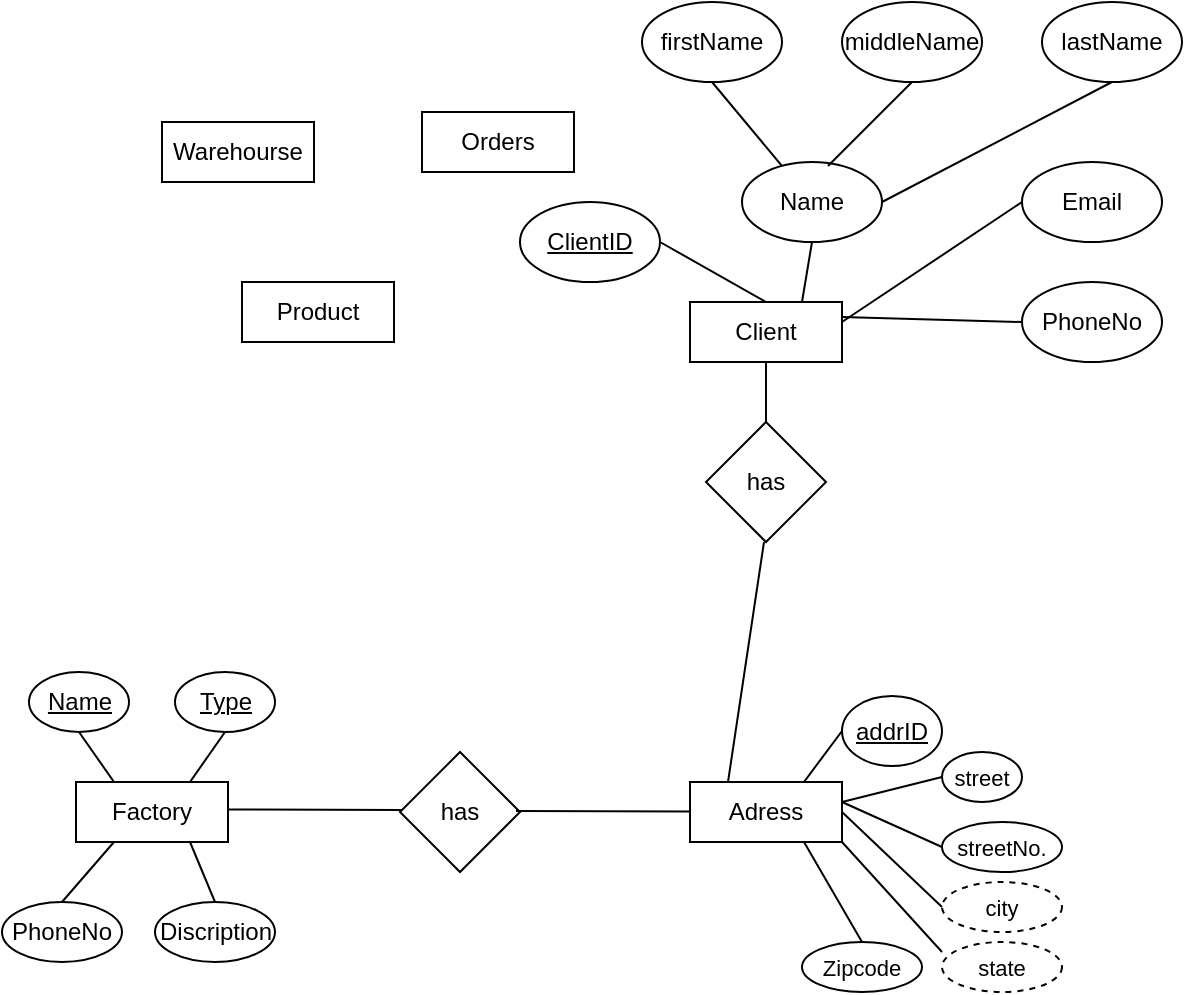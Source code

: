 <mxfile version="19.0.0" type="github">
  <diagram id="euGVbijHBK79JXhbVK_S" name="Page-1">
    <mxGraphModel dx="868" dy="450" grid="1" gridSize="10" guides="1" tooltips="1" connect="1" arrows="1" fold="1" page="1" pageScale="1" pageWidth="827" pageHeight="1169" math="0" shadow="0">
      <root>
        <mxCell id="0" />
        <mxCell id="1" parent="0" />
        <mxCell id="8rBcMEOyOnEWWZbrD7cP-1" value="Client" style="rounded=0;whiteSpace=wrap;html=1;" vertex="1" parent="1">
          <mxGeometry x="464" y="370" width="76" height="30" as="geometry" />
        </mxCell>
        <mxCell id="8rBcMEOyOnEWWZbrD7cP-2" value="Name" style="ellipse;whiteSpace=wrap;html=1;" vertex="1" parent="1">
          <mxGeometry x="490" y="300" width="70" height="40" as="geometry" />
        </mxCell>
        <mxCell id="8rBcMEOyOnEWWZbrD7cP-3" value="" style="endArrow=none;html=1;rounded=0;entryX=0.5;entryY=1;entryDx=0;entryDy=0;" edge="1" parent="1" target="8rBcMEOyOnEWWZbrD7cP-2">
          <mxGeometry width="50" height="50" relative="1" as="geometry">
            <mxPoint x="520" y="370" as="sourcePoint" />
            <mxPoint x="570" y="320" as="targetPoint" />
          </mxGeometry>
        </mxCell>
        <mxCell id="8rBcMEOyOnEWWZbrD7cP-5" value="firstName" style="ellipse;whiteSpace=wrap;html=1;" vertex="1" parent="1">
          <mxGeometry x="440" y="220" width="70" height="40" as="geometry" />
        </mxCell>
        <mxCell id="8rBcMEOyOnEWWZbrD7cP-7" value="" style="endArrow=none;html=1;rounded=0;entryX=0.5;entryY=1;entryDx=0;entryDy=0;" edge="1" parent="1" source="8rBcMEOyOnEWWZbrD7cP-2" target="8rBcMEOyOnEWWZbrD7cP-5">
          <mxGeometry width="50" height="50" relative="1" as="geometry">
            <mxPoint x="592" y="315" as="sourcePoint" />
            <mxPoint x="642" y="295" as="targetPoint" />
          </mxGeometry>
        </mxCell>
        <mxCell id="8rBcMEOyOnEWWZbrD7cP-8" value="middleName" style="ellipse;whiteSpace=wrap;html=1;" vertex="1" parent="1">
          <mxGeometry x="540" y="220" width="70" height="40" as="geometry" />
        </mxCell>
        <mxCell id="8rBcMEOyOnEWWZbrD7cP-9" value="" style="endArrow=none;html=1;rounded=0;entryX=0.5;entryY=1;entryDx=0;entryDy=0;exitX=0.614;exitY=0.05;exitDx=0;exitDy=0;exitPerimeter=0;" edge="1" parent="1" source="8rBcMEOyOnEWWZbrD7cP-2" target="8rBcMEOyOnEWWZbrD7cP-8">
          <mxGeometry width="50" height="50" relative="1" as="geometry">
            <mxPoint x="602" y="325" as="sourcePoint" />
            <mxPoint x="652" y="305" as="targetPoint" />
          </mxGeometry>
        </mxCell>
        <mxCell id="8rBcMEOyOnEWWZbrD7cP-10" value="lastName" style="ellipse;whiteSpace=wrap;html=1;" vertex="1" parent="1">
          <mxGeometry x="640" y="220" width="70" height="40" as="geometry" />
        </mxCell>
        <mxCell id="8rBcMEOyOnEWWZbrD7cP-11" value="" style="endArrow=none;html=1;rounded=0;entryX=0.5;entryY=1;entryDx=0;entryDy=0;exitX=1;exitY=0.5;exitDx=0;exitDy=0;" edge="1" parent="1" source="8rBcMEOyOnEWWZbrD7cP-2" target="8rBcMEOyOnEWWZbrD7cP-10">
          <mxGeometry width="50" height="50" relative="1" as="geometry">
            <mxPoint x="590" y="340" as="sourcePoint" />
            <mxPoint x="650" y="350" as="targetPoint" />
          </mxGeometry>
        </mxCell>
        <mxCell id="8rBcMEOyOnEWWZbrD7cP-12" value="&lt;u&gt;ClientID&lt;/u&gt;" style="ellipse;whiteSpace=wrap;html=1;" vertex="1" parent="1">
          <mxGeometry x="379" y="320" width="70" height="40" as="geometry" />
        </mxCell>
        <mxCell id="8rBcMEOyOnEWWZbrD7cP-14" value="" style="endArrow=none;html=1;rounded=0;entryX=1;entryY=0.5;entryDx=0;entryDy=0;exitX=0.5;exitY=0;exitDx=0;exitDy=0;" edge="1" parent="1" source="8rBcMEOyOnEWWZbrD7cP-1" target="8rBcMEOyOnEWWZbrD7cP-12">
          <mxGeometry width="50" height="50" relative="1" as="geometry">
            <mxPoint x="560" y="510" as="sourcePoint" />
            <mxPoint x="610" y="460" as="targetPoint" />
          </mxGeometry>
        </mxCell>
        <mxCell id="8rBcMEOyOnEWWZbrD7cP-15" value="Adress" style="rounded=0;whiteSpace=wrap;html=1;" vertex="1" parent="1">
          <mxGeometry x="464" y="610" width="76" height="30" as="geometry" />
        </mxCell>
        <mxCell id="8rBcMEOyOnEWWZbrD7cP-16" value="Factory" style="rounded=0;whiteSpace=wrap;html=1;" vertex="1" parent="1">
          <mxGeometry x="157" y="610" width="76" height="30" as="geometry" />
        </mxCell>
        <mxCell id="8rBcMEOyOnEWWZbrD7cP-17" value="Product" style="rounded=0;whiteSpace=wrap;html=1;" vertex="1" parent="1">
          <mxGeometry x="240" y="360" width="76" height="30" as="geometry" />
        </mxCell>
        <mxCell id="8rBcMEOyOnEWWZbrD7cP-18" value="Orders" style="rounded=0;whiteSpace=wrap;html=1;" vertex="1" parent="1">
          <mxGeometry x="330" y="275" width="76" height="30" as="geometry" />
        </mxCell>
        <mxCell id="8rBcMEOyOnEWWZbrD7cP-19" value="Warehourse" style="rounded=0;whiteSpace=wrap;html=1;" vertex="1" parent="1">
          <mxGeometry x="200" y="280" width="76" height="30" as="geometry" />
        </mxCell>
        <mxCell id="8rBcMEOyOnEWWZbrD7cP-20" value="has" style="rhombus;whiteSpace=wrap;html=1;" vertex="1" parent="1">
          <mxGeometry x="472" y="430" width="60" height="60" as="geometry" />
        </mxCell>
        <mxCell id="8rBcMEOyOnEWWZbrD7cP-21" value="" style="endArrow=none;html=1;rounded=0;entryX=0.5;entryY=1;entryDx=0;entryDy=0;exitX=0.5;exitY=0;exitDx=0;exitDy=0;" edge="1" parent="1" source="8rBcMEOyOnEWWZbrD7cP-20" target="8rBcMEOyOnEWWZbrD7cP-1">
          <mxGeometry width="50" height="50" relative="1" as="geometry">
            <mxPoint x="512" y="425" as="sourcePoint" />
            <mxPoint x="485" y="395" as="targetPoint" />
          </mxGeometry>
        </mxCell>
        <mxCell id="8rBcMEOyOnEWWZbrD7cP-23" value="" style="endArrow=none;html=1;rounded=0;exitX=0.25;exitY=0;exitDx=0;exitDy=0;" edge="1" parent="1" source="8rBcMEOyOnEWWZbrD7cP-15">
          <mxGeometry width="50" height="50" relative="1" as="geometry">
            <mxPoint x="501" y="510" as="sourcePoint" />
            <mxPoint x="501" y="490" as="targetPoint" />
          </mxGeometry>
        </mxCell>
        <mxCell id="8rBcMEOyOnEWWZbrD7cP-24" value="Email" style="ellipse;whiteSpace=wrap;html=1;" vertex="1" parent="1">
          <mxGeometry x="630" y="300" width="70" height="40" as="geometry" />
        </mxCell>
        <mxCell id="8rBcMEOyOnEWWZbrD7cP-25" value="PhoneNo" style="ellipse;whiteSpace=wrap;html=1;" vertex="1" parent="1">
          <mxGeometry x="630" y="360" width="70" height="40" as="geometry" />
        </mxCell>
        <mxCell id="8rBcMEOyOnEWWZbrD7cP-26" value="" style="endArrow=none;html=1;rounded=0;entryX=0;entryY=0.5;entryDx=0;entryDy=0;" edge="1" parent="1" target="8rBcMEOyOnEWWZbrD7cP-24">
          <mxGeometry width="50" height="50" relative="1" as="geometry">
            <mxPoint x="540" y="380" as="sourcePoint" />
            <mxPoint x="538" y="350" as="targetPoint" />
          </mxGeometry>
        </mxCell>
        <mxCell id="8rBcMEOyOnEWWZbrD7cP-27" value="" style="endArrow=none;html=1;rounded=0;entryX=0;entryY=0.5;entryDx=0;entryDy=0;exitX=1;exitY=0.25;exitDx=0;exitDy=0;" edge="1" parent="1" source="8rBcMEOyOnEWWZbrD7cP-1" target="8rBcMEOyOnEWWZbrD7cP-25">
          <mxGeometry width="50" height="50" relative="1" as="geometry">
            <mxPoint x="550" y="390" as="sourcePoint" />
            <mxPoint x="640" y="330" as="targetPoint" />
          </mxGeometry>
        </mxCell>
        <mxCell id="8rBcMEOyOnEWWZbrD7cP-30" value="&lt;u&gt;Name&lt;/u&gt;" style="ellipse;whiteSpace=wrap;html=1;" vertex="1" parent="1">
          <mxGeometry x="133.5" y="555" width="50" height="30" as="geometry" />
        </mxCell>
        <mxCell id="8rBcMEOyOnEWWZbrD7cP-31" value="&lt;u&gt;Type&lt;/u&gt;" style="ellipse;whiteSpace=wrap;html=1;" vertex="1" parent="1">
          <mxGeometry x="206.5" y="555" width="50" height="30" as="geometry" />
        </mxCell>
        <mxCell id="8rBcMEOyOnEWWZbrD7cP-32" value="has" style="rhombus;whiteSpace=wrap;html=1;" vertex="1" parent="1">
          <mxGeometry x="319" y="595" width="60" height="60" as="geometry" />
        </mxCell>
        <mxCell id="8rBcMEOyOnEWWZbrD7cP-33" value="" style="endArrow=none;html=1;rounded=0;exitX=1;exitY=0.25;exitDx=0;exitDy=0;" edge="1" parent="1">
          <mxGeometry width="50" height="50" relative="1" as="geometry">
            <mxPoint x="233" y="623.75" as="sourcePoint" />
            <mxPoint x="320" y="624" as="targetPoint" />
          </mxGeometry>
        </mxCell>
        <mxCell id="8rBcMEOyOnEWWZbrD7cP-34" value="" style="endArrow=none;html=1;rounded=0;exitX=1;exitY=0.25;exitDx=0;exitDy=0;" edge="1" parent="1">
          <mxGeometry width="50" height="50" relative="1" as="geometry">
            <mxPoint x="377" y="624.5" as="sourcePoint" />
            <mxPoint x="464" y="624.75" as="targetPoint" />
          </mxGeometry>
        </mxCell>
        <mxCell id="8rBcMEOyOnEWWZbrD7cP-35" value="" style="endArrow=none;html=1;rounded=0;exitX=0.75;exitY=0;exitDx=0;exitDy=0;entryX=0.5;entryY=1;entryDx=0;entryDy=0;" edge="1" parent="1" source="8rBcMEOyOnEWWZbrD7cP-16" target="8rBcMEOyOnEWWZbrD7cP-31">
          <mxGeometry width="50" height="50" relative="1" as="geometry">
            <mxPoint x="243" y="633.75" as="sourcePoint" />
            <mxPoint x="330" y="634" as="targetPoint" />
          </mxGeometry>
        </mxCell>
        <mxCell id="8rBcMEOyOnEWWZbrD7cP-36" value="" style="endArrow=none;html=1;rounded=0;exitX=0.25;exitY=0;exitDx=0;exitDy=0;entryX=0.5;entryY=1;entryDx=0;entryDy=0;" edge="1" parent="1" source="8rBcMEOyOnEWWZbrD7cP-16" target="8rBcMEOyOnEWWZbrD7cP-30">
          <mxGeometry width="50" height="50" relative="1" as="geometry">
            <mxPoint x="224" y="620" as="sourcePoint" />
            <mxPoint x="241.5" y="595" as="targetPoint" />
          </mxGeometry>
        </mxCell>
        <mxCell id="8rBcMEOyOnEWWZbrD7cP-37" value="PhoneNo" style="ellipse;whiteSpace=wrap;html=1;" vertex="1" parent="1">
          <mxGeometry x="120" y="670" width="60" height="30" as="geometry" />
        </mxCell>
        <mxCell id="8rBcMEOyOnEWWZbrD7cP-38" value="Discription" style="ellipse;whiteSpace=wrap;html=1;" vertex="1" parent="1">
          <mxGeometry x="196.5" y="670" width="60" height="30" as="geometry" />
        </mxCell>
        <mxCell id="8rBcMEOyOnEWWZbrD7cP-39" value="" style="endArrow=none;html=1;rounded=0;exitX=0.5;exitY=0;exitDx=0;exitDy=0;entryX=0.25;entryY=1;entryDx=0;entryDy=0;" edge="1" parent="1" source="8rBcMEOyOnEWWZbrD7cP-37" target="8rBcMEOyOnEWWZbrD7cP-16">
          <mxGeometry width="50" height="50" relative="1" as="geometry">
            <mxPoint x="186" y="664" as="sourcePoint" />
            <mxPoint x="168.5" y="639" as="targetPoint" />
          </mxGeometry>
        </mxCell>
        <mxCell id="8rBcMEOyOnEWWZbrD7cP-40" value="" style="endArrow=none;html=1;rounded=0;exitX=0.75;exitY=1;exitDx=0;exitDy=0;entryX=0.5;entryY=0;entryDx=0;entryDy=0;" edge="1" parent="1" source="8rBcMEOyOnEWWZbrD7cP-16" target="8rBcMEOyOnEWWZbrD7cP-38">
          <mxGeometry width="50" height="50" relative="1" as="geometry">
            <mxPoint x="224" y="620" as="sourcePoint" />
            <mxPoint x="241.5" y="595" as="targetPoint" />
          </mxGeometry>
        </mxCell>
        <mxCell id="8rBcMEOyOnEWWZbrD7cP-41" value="&lt;u&gt;addrID&lt;/u&gt;" style="ellipse;whiteSpace=wrap;html=1;" vertex="1" parent="1">
          <mxGeometry x="540" y="567" width="50" height="35" as="geometry" />
        </mxCell>
        <mxCell id="8rBcMEOyOnEWWZbrD7cP-42" value="" style="endArrow=none;html=1;rounded=0;exitX=0.75;exitY=0;exitDx=0;exitDy=0;entryX=0;entryY=0.5;entryDx=0;entryDy=0;" edge="1" parent="1" source="8rBcMEOyOnEWWZbrD7cP-15" target="8rBcMEOyOnEWWZbrD7cP-41">
          <mxGeometry width="50" height="50" relative="1" as="geometry">
            <mxPoint x="224" y="620" as="sourcePoint" />
            <mxPoint x="241.5" y="595" as="targetPoint" />
          </mxGeometry>
        </mxCell>
        <mxCell id="8rBcMEOyOnEWWZbrD7cP-44" value="&lt;font style=&quot;font-size: 11px;&quot;&gt;street&lt;/font&gt;" style="ellipse;whiteSpace=wrap;html=1;fontSize=9;" vertex="1" parent="1">
          <mxGeometry x="590" y="595" width="40" height="25" as="geometry" />
        </mxCell>
        <mxCell id="8rBcMEOyOnEWWZbrD7cP-46" value="&lt;font style=&quot;font-size: 11px;&quot;&gt;streetNo.&lt;/font&gt;" style="ellipse;whiteSpace=wrap;html=1;fontSize=9;" vertex="1" parent="1">
          <mxGeometry x="590" y="630" width="60" height="25" as="geometry" />
        </mxCell>
        <mxCell id="8rBcMEOyOnEWWZbrD7cP-47" value="&lt;font style=&quot;font-size: 11px;&quot;&gt;city&lt;/font&gt;" style="ellipse;whiteSpace=wrap;html=1;fontSize=9;dashed=1;" vertex="1" parent="1">
          <mxGeometry x="590" y="660" width="60" height="25" as="geometry" />
        </mxCell>
        <mxCell id="8rBcMEOyOnEWWZbrD7cP-48" value="&lt;font style=&quot;font-size: 11px;&quot;&gt;state&lt;/font&gt;" style="ellipse;whiteSpace=wrap;html=1;fontSize=9;dashed=1;" vertex="1" parent="1">
          <mxGeometry x="590" y="690" width="60" height="25" as="geometry" />
        </mxCell>
        <mxCell id="8rBcMEOyOnEWWZbrD7cP-49" value="" style="endArrow=none;html=1;rounded=0;entryX=0;entryY=0.5;entryDx=0;entryDy=0;" edge="1" parent="1" target="8rBcMEOyOnEWWZbrD7cP-44">
          <mxGeometry width="50" height="50" relative="1" as="geometry">
            <mxPoint x="540" y="620" as="sourcePoint" />
            <mxPoint x="550" y="594.5" as="targetPoint" />
          </mxGeometry>
        </mxCell>
        <mxCell id="8rBcMEOyOnEWWZbrD7cP-50" value="" style="endArrow=none;html=1;rounded=0;entryX=0;entryY=0.5;entryDx=0;entryDy=0;" edge="1" parent="1" target="8rBcMEOyOnEWWZbrD7cP-46">
          <mxGeometry width="50" height="50" relative="1" as="geometry">
            <mxPoint x="540" y="620" as="sourcePoint" />
            <mxPoint x="600" y="617.5" as="targetPoint" />
          </mxGeometry>
        </mxCell>
        <mxCell id="8rBcMEOyOnEWWZbrD7cP-53" value="" style="endArrow=none;html=1;rounded=0;entryX=0;entryY=0.5;entryDx=0;entryDy=0;exitX=1;exitY=0.5;exitDx=0;exitDy=0;" edge="1" parent="1" source="8rBcMEOyOnEWWZbrD7cP-15" target="8rBcMEOyOnEWWZbrD7cP-47">
          <mxGeometry width="50" height="50" relative="1" as="geometry">
            <mxPoint x="550" y="630" as="sourcePoint" />
            <mxPoint x="600" y="652.5" as="targetPoint" />
          </mxGeometry>
        </mxCell>
        <mxCell id="8rBcMEOyOnEWWZbrD7cP-54" value="" style="endArrow=none;html=1;rounded=0;entryX=0;entryY=0.2;entryDx=0;entryDy=0;exitX=1;exitY=1;exitDx=0;exitDy=0;entryPerimeter=0;" edge="1" parent="1" source="8rBcMEOyOnEWWZbrD7cP-15" target="8rBcMEOyOnEWWZbrD7cP-48">
          <mxGeometry width="50" height="50" relative="1" as="geometry">
            <mxPoint x="550" y="635" as="sourcePoint" />
            <mxPoint x="600" y="682.5" as="targetPoint" />
          </mxGeometry>
        </mxCell>
        <mxCell id="8rBcMEOyOnEWWZbrD7cP-55" value="&lt;font style=&quot;font-size: 11px;&quot;&gt;Zipcode&lt;/font&gt;" style="ellipse;whiteSpace=wrap;html=1;fontSize=9;" vertex="1" parent="1">
          <mxGeometry x="520" y="690" width="60" height="25" as="geometry" />
        </mxCell>
        <mxCell id="8rBcMEOyOnEWWZbrD7cP-56" value="" style="endArrow=none;html=1;rounded=0;entryX=0.5;entryY=0;entryDx=0;entryDy=0;exitX=0.75;exitY=1;exitDx=0;exitDy=0;" edge="1" parent="1" source="8rBcMEOyOnEWWZbrD7cP-15" target="8rBcMEOyOnEWWZbrD7cP-55">
          <mxGeometry width="50" height="50" relative="1" as="geometry">
            <mxPoint x="550" y="650" as="sourcePoint" />
            <mxPoint x="600" y="705" as="targetPoint" />
          </mxGeometry>
        </mxCell>
      </root>
    </mxGraphModel>
  </diagram>
</mxfile>
